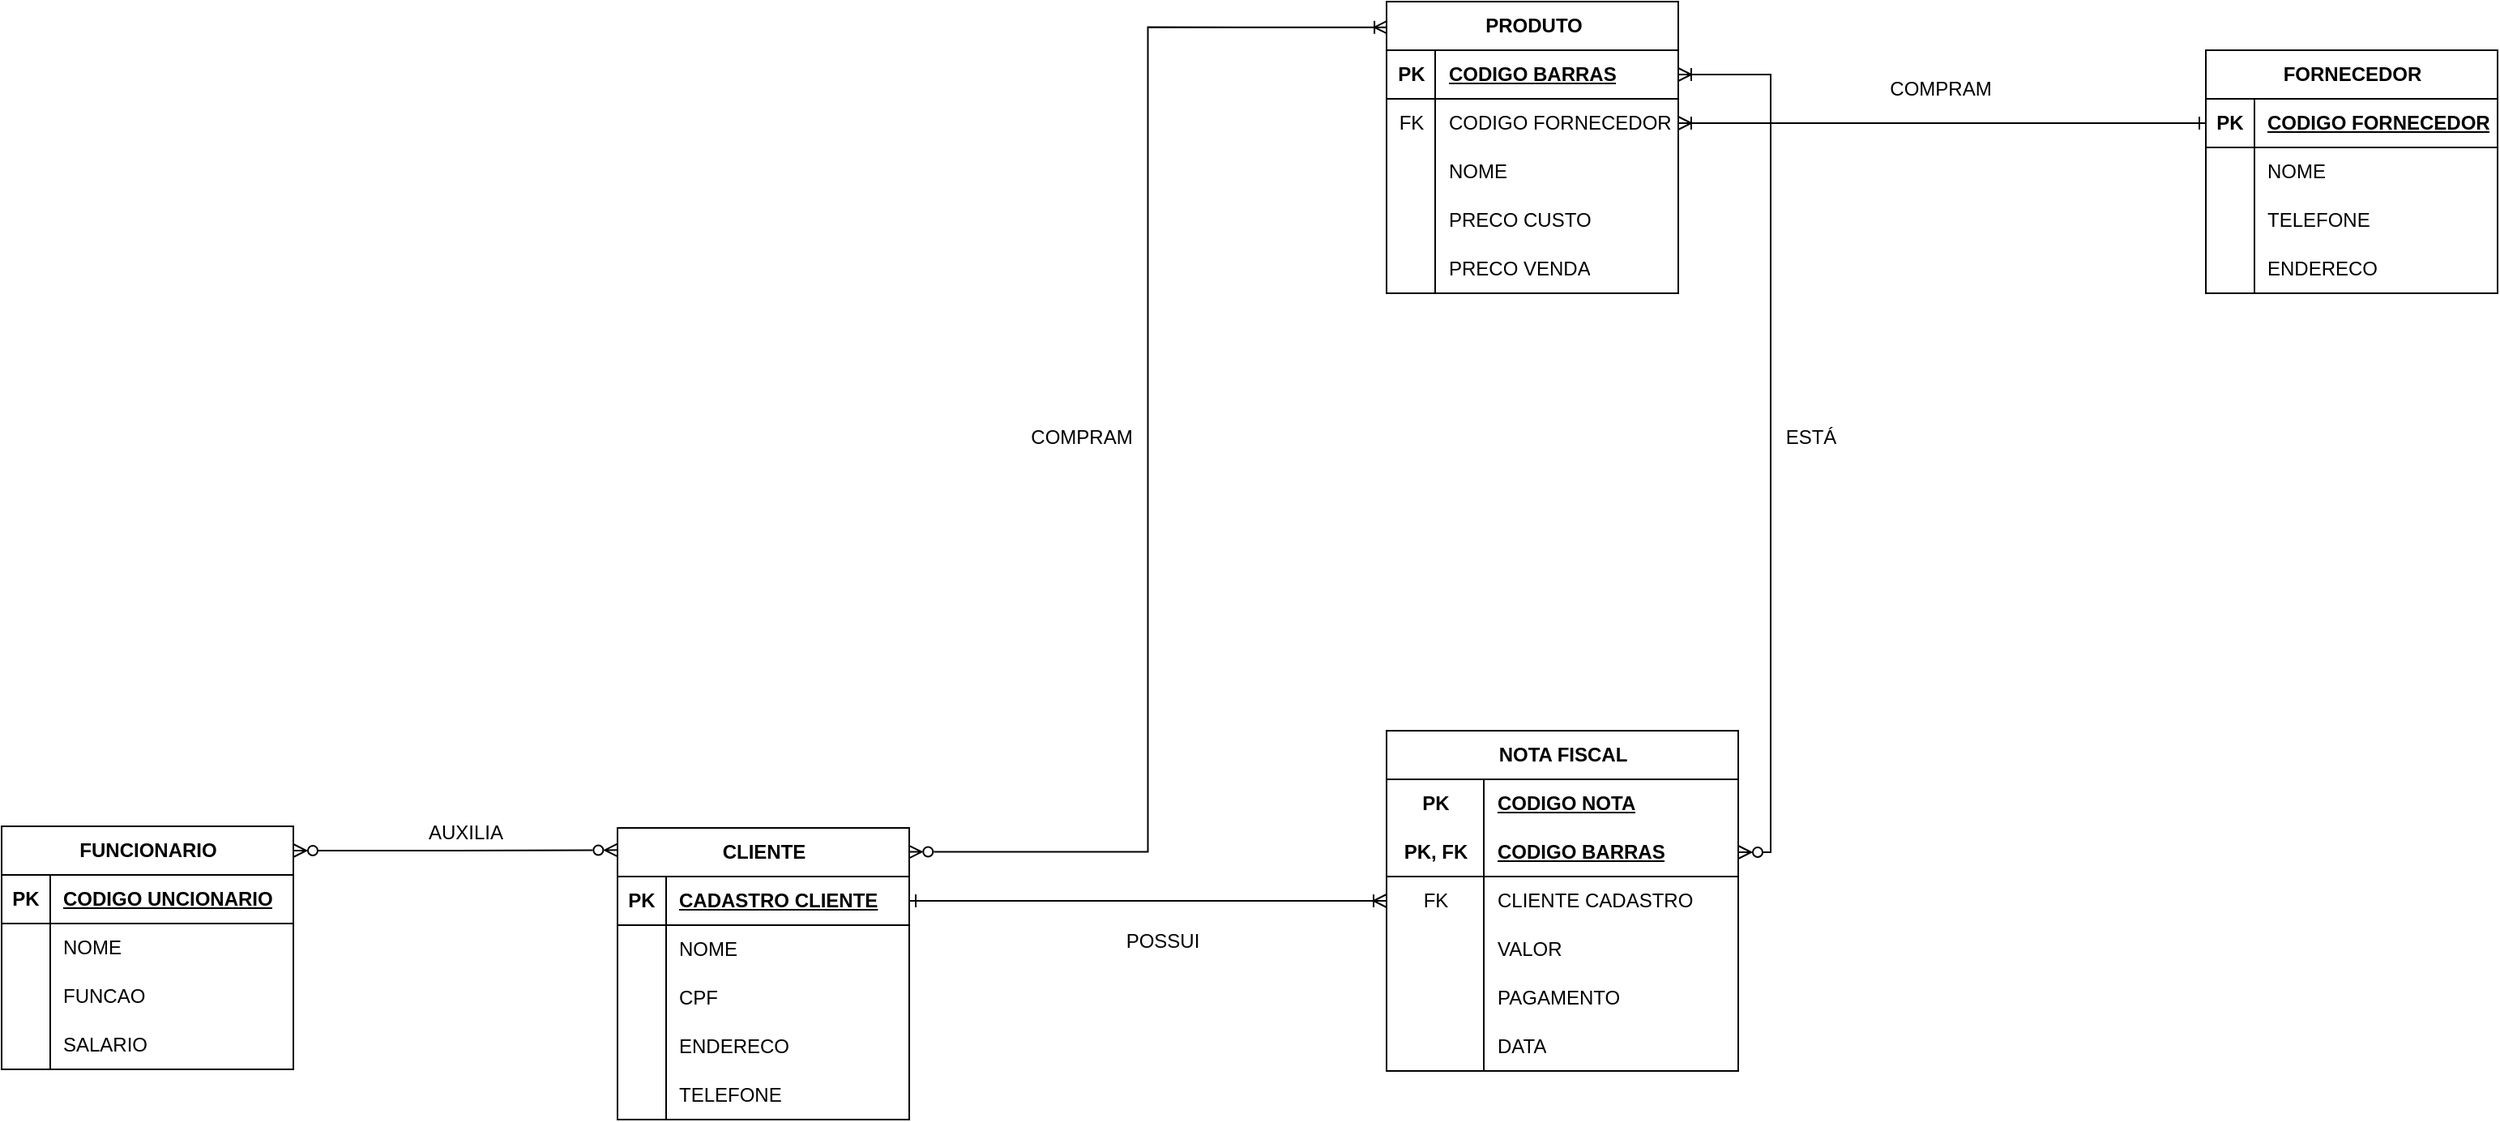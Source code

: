 <mxfile version="24.8.6">
  <diagram name="Página-1" id="lZLWauCNFYpIyvmqwaKB">
    <mxGraphModel grid="1" page="0" gridSize="10" guides="1" tooltips="1" connect="1" arrows="1" fold="1" pageScale="1" pageWidth="827" pageHeight="1169" math="0" shadow="0">
      <root>
        <mxCell id="0" />
        <mxCell id="1" parent="0" />
        <mxCell id="6xFXwA54ZSp671TxzJzD-31" value="&lt;span style=&quot;color: rgb(0, 0, 0); font-family: Helvetica; font-size: 12px; font-style: normal; font-variant-ligatures: normal; font-variant-caps: normal; font-weight: 400; letter-spacing: normal; orphans: 2; text-indent: 0px; text-transform: none; widows: 2; word-spacing: 0px; -webkit-text-stroke-width: 0px; white-space: normal; background-color: rgb(255, 255, 255); text-decoration-thickness: initial; text-decoration-style: initial; text-decoration-color: initial; float: none; display: inline !important;&quot;&gt;ESTÁ&lt;/span&gt;" style="text;whiteSpace=wrap;html=1;align=center;" vertex="1" parent="1">
          <mxGeometry x="289.996" y="544.996" width="73" height="36" as="geometry" />
        </mxCell>
        <mxCell id="6xFXwA54ZSp671TxzJzD-34" value="POSSUI" style="text;whiteSpace=wrap;html=1;align=center;" vertex="1" parent="1">
          <mxGeometry x="-110.004" y="855.996" width="73" height="36" as="geometry" />
        </mxCell>
        <mxCell id="6xFXwA54ZSp671TxzJzD-67" value="&lt;span style=&quot;color: rgb(0, 0, 0); font-family: Helvetica; font-size: 12px; font-style: normal; font-variant-ligatures: normal; font-variant-caps: normal; font-weight: 400; letter-spacing: normal; orphans: 2; text-indent: 0px; text-transform: none; widows: 2; word-spacing: 0px; -webkit-text-stroke-width: 0px; white-space: normal; background-color: rgb(255, 255, 255); text-decoration-thickness: initial; text-decoration-style: initial; text-decoration-color: initial; float: none; display: inline !important;&quot;&gt;COMPRAM&lt;/span&gt;" style="text;whiteSpace=wrap;html=1;align=center;" vertex="1" parent="1">
          <mxGeometry x="-160.004" y="544.996" width="73" height="36" as="geometry" />
        </mxCell>
        <mxCell id="6xFXwA54ZSp671TxzJzD-68" value="&lt;span style=&quot;color: rgb(0, 0, 0); font-family: Helvetica; font-size: 12px; font-style: normal; font-variant-ligatures: normal; font-variant-caps: normal; font-weight: 400; letter-spacing: normal; orphans: 2; text-indent: 0px; text-transform: none; widows: 2; word-spacing: 0px; -webkit-text-stroke-width: 0px; white-space: normal; background-color: rgb(255, 255, 255); text-decoration-thickness: initial; text-decoration-style: initial; text-decoration-color: initial; float: none; display: inline !important;&quot;&gt;COMPRAM&lt;/span&gt;" style="text;whiteSpace=wrap;html=1;align=center;" vertex="1" parent="1">
          <mxGeometry x="369.996" y="329.996" width="73" height="36" as="geometry" />
        </mxCell>
        <mxCell id="gZlJ45MOoUWR-iPjM7j4-1" value="FUNCIONARIO" style="shape=table;startSize=30;container=1;collapsible=1;childLayout=tableLayout;fixedRows=1;rowLines=0;fontStyle=1;align=center;resizeLast=1;html=1;" vertex="1" parent="1">
          <mxGeometry x="-790" y="799" width="180" height="150" as="geometry">
            <mxRectangle x="-43" y="770" width="120" height="30" as="alternateBounds" />
          </mxGeometry>
        </mxCell>
        <mxCell id="gZlJ45MOoUWR-iPjM7j4-2" value="" style="shape=tableRow;horizontal=0;startSize=0;swimlaneHead=0;swimlaneBody=0;fillColor=none;collapsible=0;dropTarget=0;points=[[0,0.5],[1,0.5]];portConstraint=eastwest;top=0;left=0;right=0;bottom=1;" vertex="1" parent="gZlJ45MOoUWR-iPjM7j4-1">
          <mxGeometry y="30" width="180" height="30" as="geometry" />
        </mxCell>
        <mxCell id="gZlJ45MOoUWR-iPjM7j4-3" value="PK" style="shape=partialRectangle;connectable=0;fillColor=none;top=0;left=0;bottom=0;right=0;fontStyle=1;overflow=hidden;whiteSpace=wrap;html=1;" vertex="1" parent="gZlJ45MOoUWR-iPjM7j4-2">
          <mxGeometry width="30" height="30" as="geometry">
            <mxRectangle width="30" height="30" as="alternateBounds" />
          </mxGeometry>
        </mxCell>
        <mxCell id="gZlJ45MOoUWR-iPjM7j4-4" value="CODIGO UNCIONARIO" style="shape=partialRectangle;connectable=0;fillColor=none;top=0;left=0;bottom=0;right=0;align=left;spacingLeft=6;fontStyle=5;overflow=hidden;whiteSpace=wrap;html=1;" vertex="1" parent="gZlJ45MOoUWR-iPjM7j4-2">
          <mxGeometry x="30" width="150" height="30" as="geometry">
            <mxRectangle width="150" height="30" as="alternateBounds" />
          </mxGeometry>
        </mxCell>
        <mxCell id="gZlJ45MOoUWR-iPjM7j4-5" value="" style="shape=tableRow;horizontal=0;startSize=0;swimlaneHead=0;swimlaneBody=0;fillColor=none;collapsible=0;dropTarget=0;points=[[0,0.5],[1,0.5]];portConstraint=eastwest;top=0;left=0;right=0;bottom=0;" vertex="1" parent="gZlJ45MOoUWR-iPjM7j4-1">
          <mxGeometry y="60" width="180" height="30" as="geometry" />
        </mxCell>
        <mxCell id="gZlJ45MOoUWR-iPjM7j4-6" value="" style="shape=partialRectangle;connectable=0;fillColor=none;top=0;left=0;bottom=0;right=0;editable=1;overflow=hidden;whiteSpace=wrap;html=1;" vertex="1" parent="gZlJ45MOoUWR-iPjM7j4-5">
          <mxGeometry width="30" height="30" as="geometry">
            <mxRectangle width="30" height="30" as="alternateBounds" />
          </mxGeometry>
        </mxCell>
        <mxCell id="gZlJ45MOoUWR-iPjM7j4-7" value="NOME" style="shape=partialRectangle;connectable=0;fillColor=none;top=0;left=0;bottom=0;right=0;align=left;spacingLeft=6;overflow=hidden;whiteSpace=wrap;html=1;" vertex="1" parent="gZlJ45MOoUWR-iPjM7j4-5">
          <mxGeometry x="30" width="150" height="30" as="geometry">
            <mxRectangle width="150" height="30" as="alternateBounds" />
          </mxGeometry>
        </mxCell>
        <mxCell id="gZlJ45MOoUWR-iPjM7j4-8" value="" style="shape=tableRow;horizontal=0;startSize=0;swimlaneHead=0;swimlaneBody=0;fillColor=none;collapsible=0;dropTarget=0;points=[[0,0.5],[1,0.5]];portConstraint=eastwest;top=0;left=0;right=0;bottom=0;" vertex="1" parent="gZlJ45MOoUWR-iPjM7j4-1">
          <mxGeometry y="90" width="180" height="30" as="geometry" />
        </mxCell>
        <mxCell id="gZlJ45MOoUWR-iPjM7j4-9" value="" style="shape=partialRectangle;connectable=0;fillColor=none;top=0;left=0;bottom=0;right=0;editable=1;overflow=hidden;whiteSpace=wrap;html=1;" vertex="1" parent="gZlJ45MOoUWR-iPjM7j4-8">
          <mxGeometry width="30" height="30" as="geometry">
            <mxRectangle width="30" height="30" as="alternateBounds" />
          </mxGeometry>
        </mxCell>
        <mxCell id="gZlJ45MOoUWR-iPjM7j4-10" value="FUNCAO" style="shape=partialRectangle;connectable=0;fillColor=none;top=0;left=0;bottom=0;right=0;align=left;spacingLeft=6;overflow=hidden;whiteSpace=wrap;html=1;" vertex="1" parent="gZlJ45MOoUWR-iPjM7j4-8">
          <mxGeometry x="30" width="150" height="30" as="geometry">
            <mxRectangle width="150" height="30" as="alternateBounds" />
          </mxGeometry>
        </mxCell>
        <mxCell id="gZlJ45MOoUWR-iPjM7j4-11" value="" style="shape=tableRow;horizontal=0;startSize=0;swimlaneHead=0;swimlaneBody=0;fillColor=none;collapsible=0;dropTarget=0;points=[[0,0.5],[1,0.5]];portConstraint=eastwest;top=0;left=0;right=0;bottom=0;" vertex="1" parent="gZlJ45MOoUWR-iPjM7j4-1">
          <mxGeometry y="120" width="180" height="30" as="geometry" />
        </mxCell>
        <mxCell id="gZlJ45MOoUWR-iPjM7j4-12" value="" style="shape=partialRectangle;connectable=0;fillColor=none;top=0;left=0;bottom=0;right=0;editable=1;overflow=hidden;whiteSpace=wrap;html=1;" vertex="1" parent="gZlJ45MOoUWR-iPjM7j4-11">
          <mxGeometry width="30" height="30" as="geometry">
            <mxRectangle width="30" height="30" as="alternateBounds" />
          </mxGeometry>
        </mxCell>
        <mxCell id="gZlJ45MOoUWR-iPjM7j4-13" value="SALARIO" style="shape=partialRectangle;connectable=0;fillColor=none;top=0;left=0;bottom=0;right=0;align=left;spacingLeft=6;overflow=hidden;whiteSpace=wrap;html=1;" vertex="1" parent="gZlJ45MOoUWR-iPjM7j4-11">
          <mxGeometry x="30" width="150" height="30" as="geometry">
            <mxRectangle width="150" height="30" as="alternateBounds" />
          </mxGeometry>
        </mxCell>
        <mxCell id="gZlJ45MOoUWR-iPjM7j4-14" value="CLIENTE" style="shape=table;startSize=30;container=1;collapsible=1;childLayout=tableLayout;fixedRows=1;rowLines=0;fontStyle=1;align=center;resizeLast=1;html=1;swimlaneLine=1;gradientColor=none;" vertex="1" parent="1">
          <mxGeometry x="-410" y="800" width="180" height="180" as="geometry">
            <mxRectangle x="-43" y="770" width="120" height="30" as="alternateBounds" />
          </mxGeometry>
        </mxCell>
        <mxCell id="gZlJ45MOoUWR-iPjM7j4-15" value="" style="shape=tableRow;horizontal=0;startSize=0;swimlaneHead=0;swimlaneBody=0;fillColor=none;collapsible=0;dropTarget=0;points=[[0,0.5],[1,0.5]];portConstraint=eastwest;top=0;left=0;right=0;bottom=1;" vertex="1" parent="gZlJ45MOoUWR-iPjM7j4-14">
          <mxGeometry y="30" width="180" height="30" as="geometry" />
        </mxCell>
        <mxCell id="gZlJ45MOoUWR-iPjM7j4-16" value="PK" style="shape=partialRectangle;connectable=0;fillColor=none;top=0;left=0;bottom=0;right=0;fontStyle=1;overflow=hidden;whiteSpace=wrap;html=1;" vertex="1" parent="gZlJ45MOoUWR-iPjM7j4-15">
          <mxGeometry width="30" height="30" as="geometry">
            <mxRectangle width="30" height="30" as="alternateBounds" />
          </mxGeometry>
        </mxCell>
        <mxCell id="gZlJ45MOoUWR-iPjM7j4-17" value="CADASTRO CLIENTE" style="shape=partialRectangle;connectable=0;fillColor=none;top=0;left=0;bottom=0;right=0;align=left;spacingLeft=6;fontStyle=5;overflow=hidden;whiteSpace=wrap;html=1;" vertex="1" parent="gZlJ45MOoUWR-iPjM7j4-15">
          <mxGeometry x="30" width="150" height="30" as="geometry">
            <mxRectangle width="150" height="30" as="alternateBounds" />
          </mxGeometry>
        </mxCell>
        <mxCell id="gZlJ45MOoUWR-iPjM7j4-18" value="" style="shape=tableRow;horizontal=0;startSize=0;swimlaneHead=0;swimlaneBody=0;fillColor=none;collapsible=0;dropTarget=0;points=[[0,0.5],[1,0.5]];portConstraint=eastwest;top=0;left=0;right=0;bottom=0;" vertex="1" parent="gZlJ45MOoUWR-iPjM7j4-14">
          <mxGeometry y="60" width="180" height="30" as="geometry" />
        </mxCell>
        <mxCell id="gZlJ45MOoUWR-iPjM7j4-19" value="" style="shape=partialRectangle;connectable=0;fillColor=none;top=0;left=0;bottom=0;right=0;editable=1;overflow=hidden;whiteSpace=wrap;html=1;" vertex="1" parent="gZlJ45MOoUWR-iPjM7j4-18">
          <mxGeometry width="30" height="30" as="geometry">
            <mxRectangle width="30" height="30" as="alternateBounds" />
          </mxGeometry>
        </mxCell>
        <mxCell id="gZlJ45MOoUWR-iPjM7j4-20" value="NOME" style="shape=partialRectangle;connectable=0;fillColor=none;top=0;left=0;bottom=0;right=0;align=left;spacingLeft=6;overflow=hidden;whiteSpace=wrap;html=1;" vertex="1" parent="gZlJ45MOoUWR-iPjM7j4-18">
          <mxGeometry x="30" width="150" height="30" as="geometry">
            <mxRectangle width="150" height="30" as="alternateBounds" />
          </mxGeometry>
        </mxCell>
        <mxCell id="gZlJ45MOoUWR-iPjM7j4-21" value="" style="shape=tableRow;horizontal=0;startSize=0;swimlaneHead=0;swimlaneBody=0;fillColor=none;collapsible=0;dropTarget=0;points=[[0,0.5],[1,0.5]];portConstraint=eastwest;top=0;left=0;right=0;bottom=0;" vertex="1" parent="gZlJ45MOoUWR-iPjM7j4-14">
          <mxGeometry y="90" width="180" height="30" as="geometry" />
        </mxCell>
        <mxCell id="gZlJ45MOoUWR-iPjM7j4-22" value="" style="shape=partialRectangle;connectable=0;fillColor=none;top=0;left=0;bottom=0;right=0;editable=1;overflow=hidden;whiteSpace=wrap;html=1;" vertex="1" parent="gZlJ45MOoUWR-iPjM7j4-21">
          <mxGeometry width="30" height="30" as="geometry">
            <mxRectangle width="30" height="30" as="alternateBounds" />
          </mxGeometry>
        </mxCell>
        <mxCell id="gZlJ45MOoUWR-iPjM7j4-23" value="CPF" style="shape=partialRectangle;connectable=0;fillColor=none;top=0;left=0;bottom=0;right=0;align=left;spacingLeft=6;overflow=hidden;whiteSpace=wrap;html=1;" vertex="1" parent="gZlJ45MOoUWR-iPjM7j4-21">
          <mxGeometry x="30" width="150" height="30" as="geometry">
            <mxRectangle width="150" height="30" as="alternateBounds" />
          </mxGeometry>
        </mxCell>
        <mxCell id="gZlJ45MOoUWR-iPjM7j4-24" value="" style="shape=tableRow;horizontal=0;startSize=0;swimlaneHead=0;swimlaneBody=0;fillColor=none;collapsible=0;dropTarget=0;points=[[0,0.5],[1,0.5]];portConstraint=eastwest;top=0;left=0;right=0;bottom=0;" vertex="1" parent="gZlJ45MOoUWR-iPjM7j4-14">
          <mxGeometry y="120" width="180" height="30" as="geometry" />
        </mxCell>
        <mxCell id="gZlJ45MOoUWR-iPjM7j4-25" value="" style="shape=partialRectangle;connectable=0;fillColor=none;top=0;left=0;bottom=0;right=0;editable=1;overflow=hidden;whiteSpace=wrap;html=1;" vertex="1" parent="gZlJ45MOoUWR-iPjM7j4-24">
          <mxGeometry width="30" height="30" as="geometry">
            <mxRectangle width="30" height="30" as="alternateBounds" />
          </mxGeometry>
        </mxCell>
        <mxCell id="gZlJ45MOoUWR-iPjM7j4-26" value="ENDERECO" style="shape=partialRectangle;connectable=0;fillColor=none;top=0;left=0;bottom=0;right=0;align=left;spacingLeft=6;overflow=hidden;whiteSpace=wrap;html=1;" vertex="1" parent="gZlJ45MOoUWR-iPjM7j4-24">
          <mxGeometry x="30" width="150" height="30" as="geometry">
            <mxRectangle width="150" height="30" as="alternateBounds" />
          </mxGeometry>
        </mxCell>
        <mxCell id="gZlJ45MOoUWR-iPjM7j4-44" value="" style="shape=tableRow;horizontal=0;startSize=0;swimlaneHead=0;swimlaneBody=0;fillColor=none;collapsible=0;dropTarget=0;points=[[0,0.5],[1,0.5]];portConstraint=eastwest;top=0;left=0;right=0;bottom=0;" vertex="1" parent="gZlJ45MOoUWR-iPjM7j4-14">
          <mxGeometry y="150" width="180" height="30" as="geometry" />
        </mxCell>
        <mxCell id="gZlJ45MOoUWR-iPjM7j4-45" value="" style="shape=partialRectangle;connectable=0;fillColor=none;top=0;left=0;bottom=0;right=0;editable=1;overflow=hidden;whiteSpace=wrap;html=1;" vertex="1" parent="gZlJ45MOoUWR-iPjM7j4-44">
          <mxGeometry width="30" height="30" as="geometry">
            <mxRectangle width="30" height="30" as="alternateBounds" />
          </mxGeometry>
        </mxCell>
        <mxCell id="gZlJ45MOoUWR-iPjM7j4-46" value="TELEFONE" style="shape=partialRectangle;connectable=0;fillColor=none;top=0;left=0;bottom=0;right=0;align=left;spacingLeft=6;overflow=hidden;whiteSpace=wrap;html=1;" vertex="1" parent="gZlJ45MOoUWR-iPjM7j4-44">
          <mxGeometry x="30" width="150" height="30" as="geometry">
            <mxRectangle width="150" height="30" as="alternateBounds" />
          </mxGeometry>
        </mxCell>
        <mxCell id="gZlJ45MOoUWR-iPjM7j4-63" value="NOTA FISCAL" style="shape=table;startSize=30;container=1;collapsible=1;childLayout=tableLayout;fixedRows=1;rowLines=0;fontStyle=1;align=center;resizeLast=1;html=1;whiteSpace=wrap;" vertex="1" parent="1">
          <mxGeometry x="64.5" y="740" width="217" height="210" as="geometry" />
        </mxCell>
        <mxCell id="gZlJ45MOoUWR-iPjM7j4-64" value="" style="shape=tableRow;horizontal=0;startSize=0;swimlaneHead=0;swimlaneBody=0;fillColor=none;collapsible=0;dropTarget=0;points=[[0,0.5],[1,0.5]];portConstraint=eastwest;top=0;left=0;right=0;bottom=0;html=1;" vertex="1" parent="gZlJ45MOoUWR-iPjM7j4-63">
          <mxGeometry y="30" width="217" height="30" as="geometry" />
        </mxCell>
        <mxCell id="gZlJ45MOoUWR-iPjM7j4-65" value="PK" style="shape=partialRectangle;connectable=0;fillColor=none;top=0;left=0;bottom=0;right=0;fontStyle=1;overflow=hidden;html=1;whiteSpace=wrap;" vertex="1" parent="gZlJ45MOoUWR-iPjM7j4-64">
          <mxGeometry width="60" height="30" as="geometry">
            <mxRectangle width="60" height="30" as="alternateBounds" />
          </mxGeometry>
        </mxCell>
        <mxCell id="gZlJ45MOoUWR-iPjM7j4-66" value="CODIGO NOTA" style="shape=partialRectangle;connectable=0;fillColor=none;top=0;left=0;bottom=0;right=0;align=left;spacingLeft=6;fontStyle=5;overflow=hidden;html=1;whiteSpace=wrap;" vertex="1" parent="gZlJ45MOoUWR-iPjM7j4-64">
          <mxGeometry x="60" width="157" height="30" as="geometry">
            <mxRectangle width="157" height="30" as="alternateBounds" />
          </mxGeometry>
        </mxCell>
        <mxCell id="gZlJ45MOoUWR-iPjM7j4-67" value="" style="shape=tableRow;horizontal=0;startSize=0;swimlaneHead=0;swimlaneBody=0;fillColor=none;collapsible=0;dropTarget=0;points=[[0,0.5],[1,0.5]];portConstraint=eastwest;top=0;left=0;right=0;bottom=1;html=1;" vertex="1" parent="gZlJ45MOoUWR-iPjM7j4-63">
          <mxGeometry y="60" width="217" height="30" as="geometry" />
        </mxCell>
        <mxCell id="gZlJ45MOoUWR-iPjM7j4-68" value="PK, FK" style="shape=partialRectangle;connectable=0;fillColor=none;top=0;left=0;bottom=0;right=0;fontStyle=1;overflow=hidden;html=1;whiteSpace=wrap;" vertex="1" parent="gZlJ45MOoUWR-iPjM7j4-67">
          <mxGeometry width="60" height="30" as="geometry">
            <mxRectangle width="60" height="30" as="alternateBounds" />
          </mxGeometry>
        </mxCell>
        <mxCell id="gZlJ45MOoUWR-iPjM7j4-69" value="CODIGO BARRAS" style="shape=partialRectangle;connectable=0;fillColor=none;top=0;left=0;bottom=0;right=0;align=left;spacingLeft=6;fontStyle=5;overflow=hidden;html=1;whiteSpace=wrap;" vertex="1" parent="gZlJ45MOoUWR-iPjM7j4-67">
          <mxGeometry x="60" width="157" height="30" as="geometry">
            <mxRectangle width="157" height="30" as="alternateBounds" />
          </mxGeometry>
        </mxCell>
        <mxCell id="gZlJ45MOoUWR-iPjM7j4-70" value="" style="shape=tableRow;horizontal=0;startSize=0;swimlaneHead=0;swimlaneBody=0;fillColor=none;collapsible=0;dropTarget=0;points=[[0,0.5],[1,0.5]];portConstraint=eastwest;top=0;left=0;right=0;bottom=0;html=1;" vertex="1" parent="gZlJ45MOoUWR-iPjM7j4-63">
          <mxGeometry y="90" width="217" height="30" as="geometry" />
        </mxCell>
        <mxCell id="gZlJ45MOoUWR-iPjM7j4-71" value="FK" style="shape=partialRectangle;connectable=0;fillColor=none;top=0;left=0;bottom=0;right=0;editable=1;overflow=hidden;html=1;whiteSpace=wrap;" vertex="1" parent="gZlJ45MOoUWR-iPjM7j4-70">
          <mxGeometry width="60" height="30" as="geometry">
            <mxRectangle width="60" height="30" as="alternateBounds" />
          </mxGeometry>
        </mxCell>
        <mxCell id="gZlJ45MOoUWR-iPjM7j4-72" value="CLIENTE CADASTRO" style="shape=partialRectangle;connectable=0;fillColor=none;top=0;left=0;bottom=0;right=0;align=left;spacingLeft=6;overflow=hidden;html=1;whiteSpace=wrap;" vertex="1" parent="gZlJ45MOoUWR-iPjM7j4-70">
          <mxGeometry x="60" width="157" height="30" as="geometry">
            <mxRectangle width="157" height="30" as="alternateBounds" />
          </mxGeometry>
        </mxCell>
        <mxCell id="gZlJ45MOoUWR-iPjM7j4-73" value="" style="shape=tableRow;horizontal=0;startSize=0;swimlaneHead=0;swimlaneBody=0;fillColor=none;collapsible=0;dropTarget=0;points=[[0,0.5],[1,0.5]];portConstraint=eastwest;top=0;left=0;right=0;bottom=0;html=1;" vertex="1" parent="gZlJ45MOoUWR-iPjM7j4-63">
          <mxGeometry y="120" width="217" height="30" as="geometry" />
        </mxCell>
        <mxCell id="gZlJ45MOoUWR-iPjM7j4-74" value="" style="shape=partialRectangle;connectable=0;fillColor=none;top=0;left=0;bottom=0;right=0;editable=1;overflow=hidden;html=1;whiteSpace=wrap;" vertex="1" parent="gZlJ45MOoUWR-iPjM7j4-73">
          <mxGeometry width="60" height="30" as="geometry">
            <mxRectangle width="60" height="30" as="alternateBounds" />
          </mxGeometry>
        </mxCell>
        <mxCell id="gZlJ45MOoUWR-iPjM7j4-75" value="VALOR" style="shape=partialRectangle;connectable=0;fillColor=none;top=0;left=0;bottom=0;right=0;align=left;spacingLeft=6;overflow=hidden;html=1;whiteSpace=wrap;" vertex="1" parent="gZlJ45MOoUWR-iPjM7j4-73">
          <mxGeometry x="60" width="157" height="30" as="geometry">
            <mxRectangle width="157" height="30" as="alternateBounds" />
          </mxGeometry>
        </mxCell>
        <mxCell id="gZlJ45MOoUWR-iPjM7j4-91" value="" style="shape=tableRow;horizontal=0;startSize=0;swimlaneHead=0;swimlaneBody=0;fillColor=none;collapsible=0;dropTarget=0;points=[[0,0.5],[1,0.5]];portConstraint=eastwest;top=0;left=0;right=0;bottom=0;html=1;" vertex="1" parent="gZlJ45MOoUWR-iPjM7j4-63">
          <mxGeometry y="150" width="217" height="30" as="geometry" />
        </mxCell>
        <mxCell id="gZlJ45MOoUWR-iPjM7j4-92" value="" style="shape=partialRectangle;connectable=0;fillColor=none;top=0;left=0;bottom=0;right=0;editable=1;overflow=hidden;html=1;whiteSpace=wrap;" vertex="1" parent="gZlJ45MOoUWR-iPjM7j4-91">
          <mxGeometry width="60" height="30" as="geometry">
            <mxRectangle width="60" height="30" as="alternateBounds" />
          </mxGeometry>
        </mxCell>
        <mxCell id="gZlJ45MOoUWR-iPjM7j4-93" value="PAGAMENTO" style="shape=partialRectangle;connectable=0;fillColor=none;top=0;left=0;bottom=0;right=0;align=left;spacingLeft=6;overflow=hidden;html=1;whiteSpace=wrap;" vertex="1" parent="gZlJ45MOoUWR-iPjM7j4-91">
          <mxGeometry x="60" width="157" height="30" as="geometry">
            <mxRectangle width="157" height="30" as="alternateBounds" />
          </mxGeometry>
        </mxCell>
        <mxCell id="gZlJ45MOoUWR-iPjM7j4-110" value="" style="shape=tableRow;horizontal=0;startSize=0;swimlaneHead=0;swimlaneBody=0;fillColor=none;collapsible=0;dropTarget=0;points=[[0,0.5],[1,0.5]];portConstraint=eastwest;top=0;left=0;right=0;bottom=0;html=1;" vertex="1" parent="gZlJ45MOoUWR-iPjM7j4-63">
          <mxGeometry y="180" width="217" height="30" as="geometry" />
        </mxCell>
        <mxCell id="gZlJ45MOoUWR-iPjM7j4-111" value="" style="shape=partialRectangle;connectable=0;fillColor=none;top=0;left=0;bottom=0;right=0;editable=1;overflow=hidden;html=1;whiteSpace=wrap;" vertex="1" parent="gZlJ45MOoUWR-iPjM7j4-110">
          <mxGeometry width="60" height="30" as="geometry">
            <mxRectangle width="60" height="30" as="alternateBounds" />
          </mxGeometry>
        </mxCell>
        <mxCell id="gZlJ45MOoUWR-iPjM7j4-112" value="DATA" style="shape=partialRectangle;connectable=0;fillColor=none;top=0;left=0;bottom=0;right=0;align=left;spacingLeft=6;overflow=hidden;html=1;whiteSpace=wrap;" vertex="1" parent="gZlJ45MOoUWR-iPjM7j4-110">
          <mxGeometry x="60" width="157" height="30" as="geometry">
            <mxRectangle width="157" height="30" as="alternateBounds" />
          </mxGeometry>
        </mxCell>
        <mxCell id="gZlJ45MOoUWR-iPjM7j4-113" style="edgeStyle=orthogonalEdgeStyle;rounded=0;orthogonalLoop=1;jettySize=auto;html=1;exitX=1;exitY=0.1;exitDx=0;exitDy=0;entryX=0.001;entryY=0.076;entryDx=0;entryDy=0;startArrow=ERzeroToMany;startFill=0;endArrow=ERzeroToMany;endFill=0;exitPerimeter=0;entryPerimeter=0;" edge="1" parent="1" source="gZlJ45MOoUWR-iPjM7j4-1" target="gZlJ45MOoUWR-iPjM7j4-14">
          <mxGeometry relative="1" as="geometry">
            <mxPoint x="-603" y="815" as="sourcePoint" />
            <mxPoint x="-330" y="814" as="targetPoint" />
          </mxGeometry>
        </mxCell>
        <mxCell id="gZlJ45MOoUWR-iPjM7j4-114" value="&lt;span style=&quot;color: rgb(0, 0, 0); font-family: Helvetica; font-size: 12px; font-style: normal; font-variant-ligatures: normal; font-variant-caps: normal; font-weight: 400; letter-spacing: normal; orphans: 2; text-indent: 0px; text-transform: none; widows: 2; word-spacing: 0px; -webkit-text-stroke-width: 0px; white-space: normal; background-color: rgb(255, 255, 255); text-decoration-thickness: initial; text-decoration-style: initial; text-decoration-color: initial; float: none; display: inline !important;&quot;&gt;AUXILIA&lt;/span&gt;" style="text;whiteSpace=wrap;html=1;align=center;" vertex="1" parent="1">
          <mxGeometry x="-540.004" y="788.996" width="73" height="36" as="geometry" />
        </mxCell>
        <mxCell id="gZlJ45MOoUWR-iPjM7j4-115" style="edgeStyle=orthogonalEdgeStyle;rounded=0;orthogonalLoop=1;jettySize=auto;html=1;exitX=1;exitY=0.5;exitDx=0;exitDy=0;entryX=0;entryY=0.5;entryDx=0;entryDy=0;startArrow=ERone;startFill=0;endArrow=ERoneToMany;endFill=0;" edge="1" parent="1" source="gZlJ45MOoUWR-iPjM7j4-15" target="gZlJ45MOoUWR-iPjM7j4-70">
          <mxGeometry relative="1" as="geometry" />
        </mxCell>
        <mxCell id="gZlJ45MOoUWR-iPjM7j4-132" style="edgeStyle=orthogonalEdgeStyle;rounded=0;orthogonalLoop=1;jettySize=auto;html=1;exitX=0.998;exitY=0.082;exitDx=0;exitDy=0;startArrow=ERzeroToMany;startFill=0;endArrow=ERoneToMany;endFill=0;exitPerimeter=0;entryX=0.003;entryY=0.088;entryDx=0;entryDy=0;entryPerimeter=0;" edge="1" parent="1" source="gZlJ45MOoUWR-iPjM7j4-14" target="gZlJ45MOoUWR-iPjM7j4-116">
          <mxGeometry relative="1" as="geometry">
            <mxPoint x="270" y="990" as="sourcePoint" />
            <mxPoint x="-200" y="320" as="targetPoint" />
          </mxGeometry>
        </mxCell>
        <mxCell id="gZlJ45MOoUWR-iPjM7j4-116" value="PRODUTO" style="shape=table;startSize=30;container=1;collapsible=1;childLayout=tableLayout;fixedRows=1;rowLines=0;fontStyle=1;align=center;resizeLast=1;html=1;swimlaneLine=1;gradientColor=none;" vertex="1" parent="1">
          <mxGeometry x="64.5" y="290" width="180" height="180" as="geometry">
            <mxRectangle x="-43" y="770" width="120" height="30" as="alternateBounds" />
          </mxGeometry>
        </mxCell>
        <mxCell id="gZlJ45MOoUWR-iPjM7j4-117" value="" style="shape=tableRow;horizontal=0;startSize=0;swimlaneHead=0;swimlaneBody=0;fillColor=none;collapsible=0;dropTarget=0;points=[[0,0.5],[1,0.5]];portConstraint=eastwest;top=0;left=0;right=0;bottom=1;" vertex="1" parent="gZlJ45MOoUWR-iPjM7j4-116">
          <mxGeometry y="30" width="180" height="30" as="geometry" />
        </mxCell>
        <mxCell id="gZlJ45MOoUWR-iPjM7j4-118" value="PK" style="shape=partialRectangle;connectable=0;fillColor=none;top=0;left=0;bottom=0;right=0;fontStyle=1;overflow=hidden;whiteSpace=wrap;html=1;" vertex="1" parent="gZlJ45MOoUWR-iPjM7j4-117">
          <mxGeometry width="30" height="30" as="geometry">
            <mxRectangle width="30" height="30" as="alternateBounds" />
          </mxGeometry>
        </mxCell>
        <mxCell id="gZlJ45MOoUWR-iPjM7j4-119" value="CODIGO BARRAS" style="shape=partialRectangle;connectable=0;fillColor=none;top=0;left=0;bottom=0;right=0;align=left;spacingLeft=6;fontStyle=5;overflow=hidden;whiteSpace=wrap;html=1;" vertex="1" parent="gZlJ45MOoUWR-iPjM7j4-117">
          <mxGeometry x="30" width="150" height="30" as="geometry">
            <mxRectangle width="150" height="30" as="alternateBounds" />
          </mxGeometry>
        </mxCell>
        <mxCell id="gZlJ45MOoUWR-iPjM7j4-120" value="" style="shape=tableRow;horizontal=0;startSize=0;swimlaneHead=0;swimlaneBody=0;fillColor=none;collapsible=0;dropTarget=0;points=[[0,0.5],[1,0.5]];portConstraint=eastwest;top=0;left=0;right=0;bottom=0;" vertex="1" parent="gZlJ45MOoUWR-iPjM7j4-116">
          <mxGeometry y="60" width="180" height="30" as="geometry" />
        </mxCell>
        <mxCell id="gZlJ45MOoUWR-iPjM7j4-121" value="FK" style="shape=partialRectangle;connectable=0;fillColor=none;top=0;left=0;bottom=0;right=0;editable=1;overflow=hidden;whiteSpace=wrap;html=1;" vertex="1" parent="gZlJ45MOoUWR-iPjM7j4-120">
          <mxGeometry width="30" height="30" as="geometry">
            <mxRectangle width="30" height="30" as="alternateBounds" />
          </mxGeometry>
        </mxCell>
        <mxCell id="gZlJ45MOoUWR-iPjM7j4-122" value="CODIGO FORNECEDOR" style="shape=partialRectangle;connectable=0;fillColor=none;top=0;left=0;bottom=0;right=0;align=left;spacingLeft=6;overflow=hidden;whiteSpace=wrap;html=1;" vertex="1" parent="gZlJ45MOoUWR-iPjM7j4-120">
          <mxGeometry x="30" width="150" height="30" as="geometry">
            <mxRectangle width="150" height="30" as="alternateBounds" />
          </mxGeometry>
        </mxCell>
        <mxCell id="gZlJ45MOoUWR-iPjM7j4-123" value="" style="shape=tableRow;horizontal=0;startSize=0;swimlaneHead=0;swimlaneBody=0;fillColor=none;collapsible=0;dropTarget=0;points=[[0,0.5],[1,0.5]];portConstraint=eastwest;top=0;left=0;right=0;bottom=0;" vertex="1" parent="gZlJ45MOoUWR-iPjM7j4-116">
          <mxGeometry y="90" width="180" height="30" as="geometry" />
        </mxCell>
        <mxCell id="gZlJ45MOoUWR-iPjM7j4-124" value="" style="shape=partialRectangle;connectable=0;fillColor=none;top=0;left=0;bottom=0;right=0;editable=1;overflow=hidden;whiteSpace=wrap;html=1;" vertex="1" parent="gZlJ45MOoUWR-iPjM7j4-123">
          <mxGeometry width="30" height="30" as="geometry">
            <mxRectangle width="30" height="30" as="alternateBounds" />
          </mxGeometry>
        </mxCell>
        <mxCell id="gZlJ45MOoUWR-iPjM7j4-125" value="NOME" style="shape=partialRectangle;connectable=0;fillColor=none;top=0;left=0;bottom=0;right=0;align=left;spacingLeft=6;overflow=hidden;whiteSpace=wrap;html=1;" vertex="1" parent="gZlJ45MOoUWR-iPjM7j4-123">
          <mxGeometry x="30" width="150" height="30" as="geometry">
            <mxRectangle width="150" height="30" as="alternateBounds" />
          </mxGeometry>
        </mxCell>
        <mxCell id="gZlJ45MOoUWR-iPjM7j4-126" value="" style="shape=tableRow;horizontal=0;startSize=0;swimlaneHead=0;swimlaneBody=0;fillColor=none;collapsible=0;dropTarget=0;points=[[0,0.5],[1,0.5]];portConstraint=eastwest;top=0;left=0;right=0;bottom=0;" vertex="1" parent="gZlJ45MOoUWR-iPjM7j4-116">
          <mxGeometry y="120" width="180" height="30" as="geometry" />
        </mxCell>
        <mxCell id="gZlJ45MOoUWR-iPjM7j4-127" value="" style="shape=partialRectangle;connectable=0;fillColor=none;top=0;left=0;bottom=0;right=0;editable=1;overflow=hidden;whiteSpace=wrap;html=1;" vertex="1" parent="gZlJ45MOoUWR-iPjM7j4-126">
          <mxGeometry width="30" height="30" as="geometry">
            <mxRectangle width="30" height="30" as="alternateBounds" />
          </mxGeometry>
        </mxCell>
        <mxCell id="gZlJ45MOoUWR-iPjM7j4-128" value="PRECO CUSTO" style="shape=partialRectangle;connectable=0;fillColor=none;top=0;left=0;bottom=0;right=0;align=left;spacingLeft=6;overflow=hidden;whiteSpace=wrap;html=1;" vertex="1" parent="gZlJ45MOoUWR-iPjM7j4-126">
          <mxGeometry x="30" width="150" height="30" as="geometry">
            <mxRectangle width="150" height="30" as="alternateBounds" />
          </mxGeometry>
        </mxCell>
        <mxCell id="gZlJ45MOoUWR-iPjM7j4-129" value="" style="shape=tableRow;horizontal=0;startSize=0;swimlaneHead=0;swimlaneBody=0;fillColor=none;collapsible=0;dropTarget=0;points=[[0,0.5],[1,0.5]];portConstraint=eastwest;top=0;left=0;right=0;bottom=0;" vertex="1" parent="gZlJ45MOoUWR-iPjM7j4-116">
          <mxGeometry y="150" width="180" height="30" as="geometry" />
        </mxCell>
        <mxCell id="gZlJ45MOoUWR-iPjM7j4-130" value="" style="shape=partialRectangle;connectable=0;fillColor=none;top=0;left=0;bottom=0;right=0;editable=1;overflow=hidden;whiteSpace=wrap;html=1;" vertex="1" parent="gZlJ45MOoUWR-iPjM7j4-129">
          <mxGeometry width="30" height="30" as="geometry">
            <mxRectangle width="30" height="30" as="alternateBounds" />
          </mxGeometry>
        </mxCell>
        <mxCell id="gZlJ45MOoUWR-iPjM7j4-131" value="PRECO VENDA" style="shape=partialRectangle;connectable=0;fillColor=none;top=0;left=0;bottom=0;right=0;align=left;spacingLeft=6;overflow=hidden;whiteSpace=wrap;html=1;" vertex="1" parent="gZlJ45MOoUWR-iPjM7j4-129">
          <mxGeometry x="30" width="150" height="30" as="geometry">
            <mxRectangle width="150" height="30" as="alternateBounds" />
          </mxGeometry>
        </mxCell>
        <mxCell id="gZlJ45MOoUWR-iPjM7j4-133" style="edgeStyle=orthogonalEdgeStyle;rounded=0;orthogonalLoop=1;jettySize=auto;html=1;exitX=1;exitY=0.5;exitDx=0;exitDy=0;entryX=1;entryY=0.5;entryDx=0;entryDy=0;endArrow=ERoneToMany;endFill=0;startArrow=ERzeroToMany;startFill=0;" edge="1" parent="1" source="gZlJ45MOoUWR-iPjM7j4-67" target="gZlJ45MOoUWR-iPjM7j4-117">
          <mxGeometry relative="1" as="geometry" />
        </mxCell>
        <mxCell id="gZlJ45MOoUWR-iPjM7j4-134" value="FORNECEDOR" style="shape=table;startSize=30;container=1;collapsible=1;childLayout=tableLayout;fixedRows=1;rowLines=0;fontStyle=1;align=center;resizeLast=1;html=1;swimlaneLine=1;gradientColor=none;" vertex="1" parent="1">
          <mxGeometry x="570" y="320" width="180" height="150" as="geometry">
            <mxRectangle x="-43" y="770" width="120" height="30" as="alternateBounds" />
          </mxGeometry>
        </mxCell>
        <mxCell id="gZlJ45MOoUWR-iPjM7j4-135" value="" style="shape=tableRow;horizontal=0;startSize=0;swimlaneHead=0;swimlaneBody=0;fillColor=none;collapsible=0;dropTarget=0;points=[[0,0.5],[1,0.5]];portConstraint=eastwest;top=0;left=0;right=0;bottom=1;" vertex="1" parent="gZlJ45MOoUWR-iPjM7j4-134">
          <mxGeometry y="30" width="180" height="30" as="geometry" />
        </mxCell>
        <mxCell id="gZlJ45MOoUWR-iPjM7j4-136" value="PK" style="shape=partialRectangle;connectable=0;fillColor=none;top=0;left=0;bottom=0;right=0;fontStyle=1;overflow=hidden;whiteSpace=wrap;html=1;" vertex="1" parent="gZlJ45MOoUWR-iPjM7j4-135">
          <mxGeometry width="30" height="30" as="geometry">
            <mxRectangle width="30" height="30" as="alternateBounds" />
          </mxGeometry>
        </mxCell>
        <mxCell id="gZlJ45MOoUWR-iPjM7j4-137" value="CODIGO FORNECEDOR" style="shape=partialRectangle;connectable=0;fillColor=none;top=0;left=0;bottom=0;right=0;align=left;spacingLeft=6;fontStyle=5;overflow=hidden;whiteSpace=wrap;html=1;" vertex="1" parent="gZlJ45MOoUWR-iPjM7j4-135">
          <mxGeometry x="30" width="150" height="30" as="geometry">
            <mxRectangle width="150" height="30" as="alternateBounds" />
          </mxGeometry>
        </mxCell>
        <mxCell id="gZlJ45MOoUWR-iPjM7j4-141" value="" style="shape=tableRow;horizontal=0;startSize=0;swimlaneHead=0;swimlaneBody=0;fillColor=none;collapsible=0;dropTarget=0;points=[[0,0.5],[1,0.5]];portConstraint=eastwest;top=0;left=0;right=0;bottom=0;" vertex="1" parent="gZlJ45MOoUWR-iPjM7j4-134">
          <mxGeometry y="60" width="180" height="30" as="geometry" />
        </mxCell>
        <mxCell id="gZlJ45MOoUWR-iPjM7j4-142" value="" style="shape=partialRectangle;connectable=0;fillColor=none;top=0;left=0;bottom=0;right=0;editable=1;overflow=hidden;whiteSpace=wrap;html=1;" vertex="1" parent="gZlJ45MOoUWR-iPjM7j4-141">
          <mxGeometry width="30" height="30" as="geometry">
            <mxRectangle width="30" height="30" as="alternateBounds" />
          </mxGeometry>
        </mxCell>
        <mxCell id="gZlJ45MOoUWR-iPjM7j4-143" value="NOME" style="shape=partialRectangle;connectable=0;fillColor=none;top=0;left=0;bottom=0;right=0;align=left;spacingLeft=6;overflow=hidden;whiteSpace=wrap;html=1;" vertex="1" parent="gZlJ45MOoUWR-iPjM7j4-141">
          <mxGeometry x="30" width="150" height="30" as="geometry">
            <mxRectangle width="150" height="30" as="alternateBounds" />
          </mxGeometry>
        </mxCell>
        <mxCell id="gZlJ45MOoUWR-iPjM7j4-144" value="" style="shape=tableRow;horizontal=0;startSize=0;swimlaneHead=0;swimlaneBody=0;fillColor=none;collapsible=0;dropTarget=0;points=[[0,0.5],[1,0.5]];portConstraint=eastwest;top=0;left=0;right=0;bottom=0;" vertex="1" parent="gZlJ45MOoUWR-iPjM7j4-134">
          <mxGeometry y="90" width="180" height="30" as="geometry" />
        </mxCell>
        <mxCell id="gZlJ45MOoUWR-iPjM7j4-145" value="" style="shape=partialRectangle;connectable=0;fillColor=none;top=0;left=0;bottom=0;right=0;editable=1;overflow=hidden;whiteSpace=wrap;html=1;" vertex="1" parent="gZlJ45MOoUWR-iPjM7j4-144">
          <mxGeometry width="30" height="30" as="geometry">
            <mxRectangle width="30" height="30" as="alternateBounds" />
          </mxGeometry>
        </mxCell>
        <mxCell id="gZlJ45MOoUWR-iPjM7j4-146" value="TELEFONE" style="shape=partialRectangle;connectable=0;fillColor=none;top=0;left=0;bottom=0;right=0;align=left;spacingLeft=6;overflow=hidden;whiteSpace=wrap;html=1;" vertex="1" parent="gZlJ45MOoUWR-iPjM7j4-144">
          <mxGeometry x="30" width="150" height="30" as="geometry">
            <mxRectangle width="150" height="30" as="alternateBounds" />
          </mxGeometry>
        </mxCell>
        <mxCell id="gZlJ45MOoUWR-iPjM7j4-147" value="" style="shape=tableRow;horizontal=0;startSize=0;swimlaneHead=0;swimlaneBody=0;fillColor=none;collapsible=0;dropTarget=0;points=[[0,0.5],[1,0.5]];portConstraint=eastwest;top=0;left=0;right=0;bottom=0;" vertex="1" parent="gZlJ45MOoUWR-iPjM7j4-134">
          <mxGeometry y="120" width="180" height="30" as="geometry" />
        </mxCell>
        <mxCell id="gZlJ45MOoUWR-iPjM7j4-148" value="" style="shape=partialRectangle;connectable=0;fillColor=none;top=0;left=0;bottom=0;right=0;editable=1;overflow=hidden;whiteSpace=wrap;html=1;" vertex="1" parent="gZlJ45MOoUWR-iPjM7j4-147">
          <mxGeometry width="30" height="30" as="geometry">
            <mxRectangle width="30" height="30" as="alternateBounds" />
          </mxGeometry>
        </mxCell>
        <mxCell id="gZlJ45MOoUWR-iPjM7j4-149" value="ENDERECO" style="shape=partialRectangle;connectable=0;fillColor=none;top=0;left=0;bottom=0;right=0;align=left;spacingLeft=6;overflow=hidden;whiteSpace=wrap;html=1;" vertex="1" parent="gZlJ45MOoUWR-iPjM7j4-147">
          <mxGeometry x="30" width="150" height="30" as="geometry">
            <mxRectangle width="150" height="30" as="alternateBounds" />
          </mxGeometry>
        </mxCell>
        <mxCell id="gZlJ45MOoUWR-iPjM7j4-150" style="edgeStyle=orthogonalEdgeStyle;rounded=0;orthogonalLoop=1;jettySize=auto;html=1;exitX=1;exitY=0.5;exitDx=0;exitDy=0;entryX=0;entryY=0.5;entryDx=0;entryDy=0;startArrow=ERoneToMany;startFill=0;endArrow=ERone;endFill=0;" edge="1" parent="1" source="gZlJ45MOoUWR-iPjM7j4-120" target="gZlJ45MOoUWR-iPjM7j4-135">
          <mxGeometry relative="1" as="geometry" />
        </mxCell>
      </root>
    </mxGraphModel>
  </diagram>
</mxfile>
